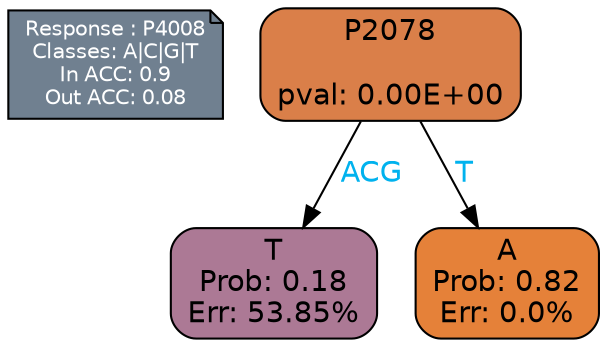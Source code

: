 digraph Tree {
node [shape=box, style="filled, rounded", color="black", fontname=helvetica] ;
graph [ranksep=equally, splines=polylines, bgcolor=transparent, dpi=600] ;
edge [fontname=helvetica] ;
LEGEND [label="Response : P4008
Classes: A|C|G|T
In ACC: 0.9
Out ACC: 0.08
",shape=note,align=left,style=filled,fillcolor="slategray",fontcolor="white",fontsize=10];1 [label="P2078

pval: 0.00E+00", fillcolor="#da7f49"] ;
2 [label="T
Prob: 0.18
Err: 53.85%", fillcolor="#ac7995"] ;
3 [label="A
Prob: 0.82
Err: 0.0%", fillcolor="#e58139"] ;
1 -> 2 [label="ACG",fontcolor=deepskyblue2] ;
1 -> 3 [label="T",fontcolor=deepskyblue2] ;
{rank = same; 2;3;}{rank = same; LEGEND;1;}}